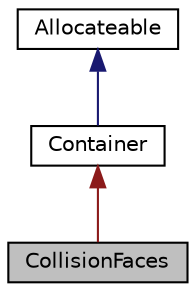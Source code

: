 digraph "CollisionFaces"
{
  edge [fontname="Helvetica",fontsize="10",labelfontname="Helvetica",labelfontsize="10"];
  node [fontname="Helvetica",fontsize="10",shape=record];
  Node1 [label="CollisionFaces",height=0.2,width=0.4,color="black", fillcolor="grey75", style="filled", fontcolor="black"];
  Node2 -> Node1 [dir="back",color="firebrick4",fontsize="10",style="solid",fontname="Helvetica"];
  Node2 [label="Container",height=0.2,width=0.4,color="black", fillcolor="white", style="filled",URL="$class_container.html"];
  Node3 -> Node2 [dir="back",color="midnightblue",fontsize="10",style="solid",fontname="Helvetica"];
  Node3 [label="Allocateable",height=0.2,width=0.4,color="black", fillcolor="white", style="filled",URL="$class_allocateable.html"];
}
